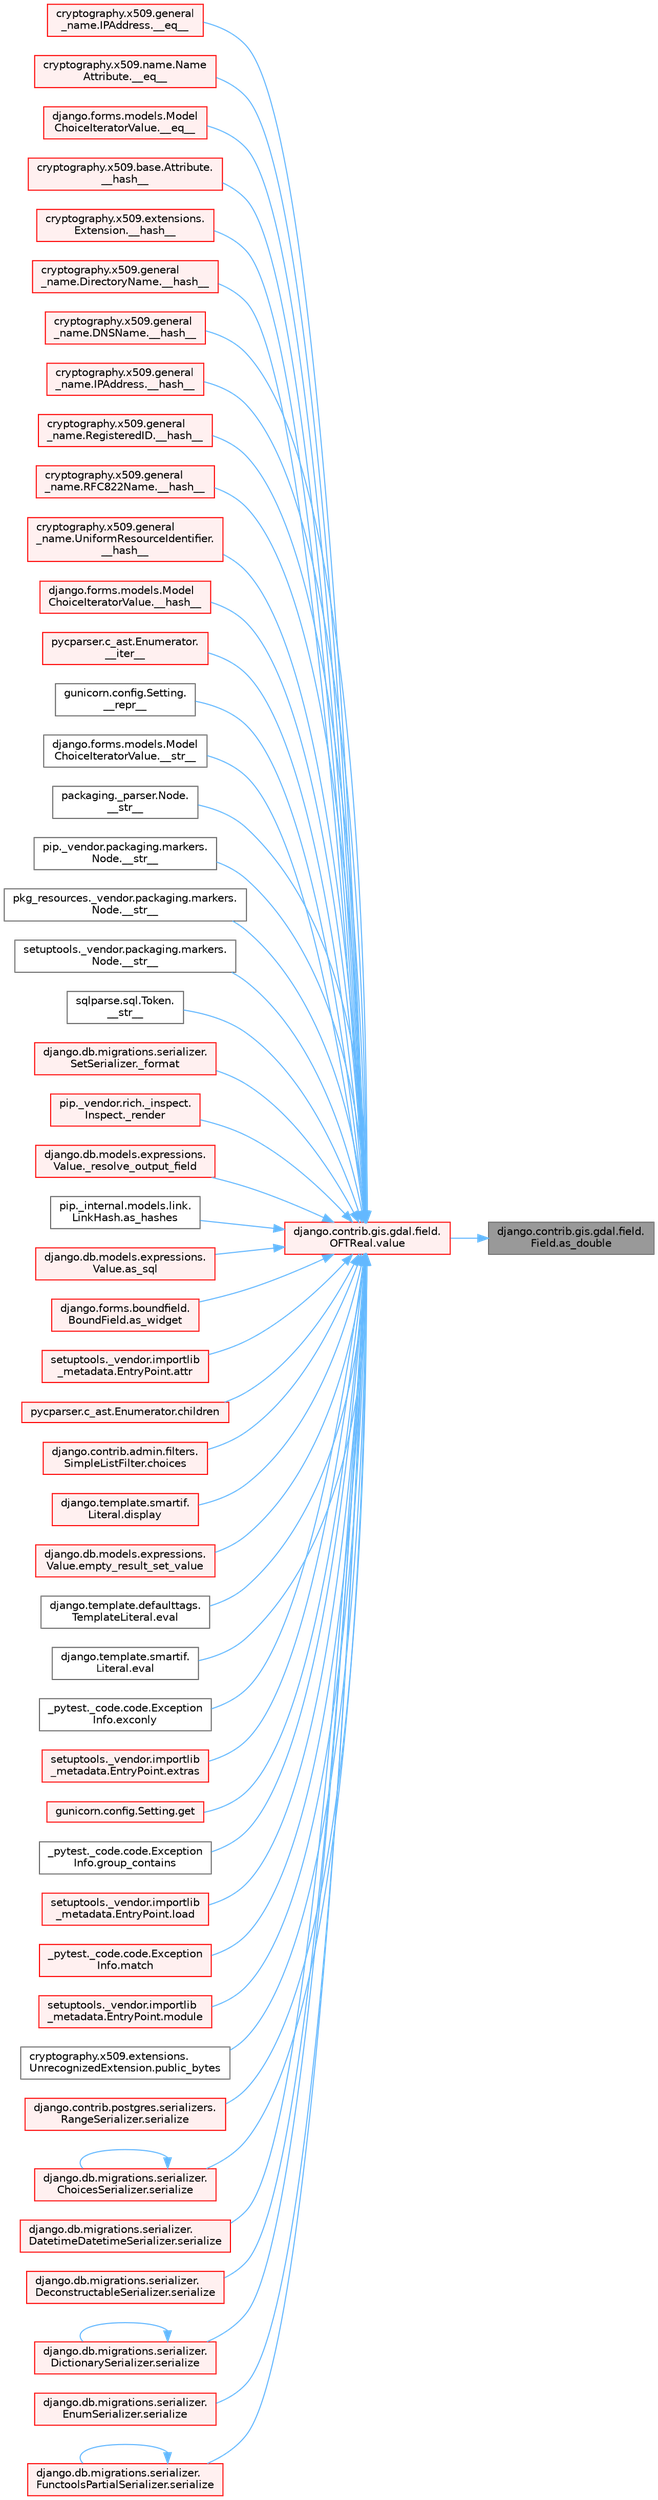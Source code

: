 digraph "django.contrib.gis.gdal.field.Field.as_double"
{
 // LATEX_PDF_SIZE
  bgcolor="transparent";
  edge [fontname=Helvetica,fontsize=10,labelfontname=Helvetica,labelfontsize=10];
  node [fontname=Helvetica,fontsize=10,shape=box,height=0.2,width=0.4];
  rankdir="RL";
  Node1 [id="Node000001",label="django.contrib.gis.gdal.field.\lField.as_double",height=0.2,width=0.4,color="gray40", fillcolor="grey60", style="filled", fontcolor="black",tooltip=" "];
  Node1 -> Node2 [id="edge1_Node000001_Node000002",dir="back",color="steelblue1",style="solid",tooltip=" "];
  Node2 [id="Node000002",label="django.contrib.gis.gdal.field.\lOFTReal.value",height=0.2,width=0.4,color="red", fillcolor="#FFF0F0", style="filled",URL="$classdjango_1_1contrib_1_1gis_1_1gdal_1_1field_1_1_o_f_t_real.html#af38e5fdd4622d4f12649b8b882dae3c9",tooltip=" "];
  Node2 -> Node3 [id="edge2_Node000002_Node000003",dir="back",color="steelblue1",style="solid",tooltip=" "];
  Node3 [id="Node000003",label="cryptography.x509.general\l_name.IPAddress.__eq__",height=0.2,width=0.4,color="red", fillcolor="#FFF0F0", style="filled",URL="$classcryptography_1_1x509_1_1general__name_1_1_i_p_address.html#a9f03c0f27b7fab1555e850429408e0c6",tooltip=" "];
  Node2 -> Node12 [id="edge3_Node000002_Node000012",dir="back",color="steelblue1",style="solid",tooltip=" "];
  Node12 [id="Node000012",label="cryptography.x509.name.Name\lAttribute.__eq__",height=0.2,width=0.4,color="red", fillcolor="#FFF0F0", style="filled",URL="$classcryptography_1_1x509_1_1name_1_1_name_attribute.html#a3f7665b71204e40b3ad9e6f6cbd9c76b",tooltip=" "];
  Node2 -> Node13 [id="edge4_Node000002_Node000013",dir="back",color="steelblue1",style="solid",tooltip=" "];
  Node13 [id="Node000013",label="django.forms.models.Model\lChoiceIteratorValue.__eq__",height=0.2,width=0.4,color="red", fillcolor="#FFF0F0", style="filled",URL="$classdjango_1_1forms_1_1models_1_1_model_choice_iterator_value.html#a5e0a7c8283981cabbbd59372a3664ba4",tooltip=" "];
  Node2 -> Node14 [id="edge5_Node000002_Node000014",dir="back",color="steelblue1",style="solid",tooltip=" "];
  Node14 [id="Node000014",label="cryptography.x509.base.Attribute.\l__hash__",height=0.2,width=0.4,color="red", fillcolor="#FFF0F0", style="filled",URL="$classcryptography_1_1x509_1_1base_1_1_attribute.html#ac75831a8a55d19823de67d9bd79fea12",tooltip=" "];
  Node2 -> Node17 [id="edge6_Node000002_Node000017",dir="back",color="steelblue1",style="solid",tooltip=" "];
  Node17 [id="Node000017",label="cryptography.x509.extensions.\lExtension.__hash__",height=0.2,width=0.4,color="red", fillcolor="#FFF0F0", style="filled",URL="$classcryptography_1_1x509_1_1extensions_1_1_extension.html#a7744510faba9373c947790041c25021e",tooltip=" "];
  Node2 -> Node18 [id="edge7_Node000002_Node000018",dir="back",color="steelblue1",style="solid",tooltip=" "];
  Node18 [id="Node000018",label="cryptography.x509.general\l_name.DirectoryName.__hash__",height=0.2,width=0.4,color="red", fillcolor="#FFF0F0", style="filled",URL="$classcryptography_1_1x509_1_1general__name_1_1_directory_name.html#a72d42dff890691a0b51125ae2f26044e",tooltip=" "];
  Node2 -> Node19 [id="edge8_Node000002_Node000019",dir="back",color="steelblue1",style="solid",tooltip=" "];
  Node19 [id="Node000019",label="cryptography.x509.general\l_name.DNSName.__hash__",height=0.2,width=0.4,color="red", fillcolor="#FFF0F0", style="filled",URL="$classcryptography_1_1x509_1_1general__name_1_1_d_n_s_name.html#a460f8dfd06b7596ce04fd2167416fded",tooltip=" "];
  Node2 -> Node20 [id="edge9_Node000002_Node000020",dir="back",color="steelblue1",style="solid",tooltip=" "];
  Node20 [id="Node000020",label="cryptography.x509.general\l_name.IPAddress.__hash__",height=0.2,width=0.4,color="red", fillcolor="#FFF0F0", style="filled",URL="$classcryptography_1_1x509_1_1general__name_1_1_i_p_address.html#ab656cae16308d1b2937a28d05fb6c4d0",tooltip=" "];
  Node2 -> Node21 [id="edge10_Node000002_Node000021",dir="back",color="steelblue1",style="solid",tooltip=" "];
  Node21 [id="Node000021",label="cryptography.x509.general\l_name.RegisteredID.__hash__",height=0.2,width=0.4,color="red", fillcolor="#FFF0F0", style="filled",URL="$classcryptography_1_1x509_1_1general__name_1_1_registered_i_d.html#af8d2046e0999f369244c67c2198733a7",tooltip=" "];
  Node2 -> Node22 [id="edge11_Node000002_Node000022",dir="back",color="steelblue1",style="solid",tooltip=" "];
  Node22 [id="Node000022",label="cryptography.x509.general\l_name.RFC822Name.__hash__",height=0.2,width=0.4,color="red", fillcolor="#FFF0F0", style="filled",URL="$classcryptography_1_1x509_1_1general__name_1_1_r_f_c822_name.html#a81035374ac9fb28683c691986d008647",tooltip=" "];
  Node2 -> Node23 [id="edge12_Node000002_Node000023",dir="back",color="steelblue1",style="solid",tooltip=" "];
  Node23 [id="Node000023",label="cryptography.x509.general\l_name.UniformResourceIdentifier.\l__hash__",height=0.2,width=0.4,color="red", fillcolor="#FFF0F0", style="filled",URL="$classcryptography_1_1x509_1_1general__name_1_1_uniform_resource_identifier.html#ac855ede87ae6fe5259923efe7a93fb86",tooltip=" "];
  Node2 -> Node24 [id="edge13_Node000002_Node000024",dir="back",color="steelblue1",style="solid",tooltip=" "];
  Node24 [id="Node000024",label="django.forms.models.Model\lChoiceIteratorValue.__hash__",height=0.2,width=0.4,color="red", fillcolor="#FFF0F0", style="filled",URL="$classdjango_1_1forms_1_1models_1_1_model_choice_iterator_value.html#a4e38034545989b541d673781515faa87",tooltip=" "];
  Node2 -> Node25 [id="edge14_Node000002_Node000025",dir="back",color="steelblue1",style="solid",tooltip=" "];
  Node25 [id="Node000025",label="pycparser.c_ast.Enumerator.\l__iter__",height=0.2,width=0.4,color="red", fillcolor="#FFF0F0", style="filled",URL="$classpycparser_1_1c__ast_1_1_enumerator.html#a3cf4b212d12eecc5f6dc9519e168e4d6",tooltip=" "];
  Node2 -> Node28 [id="edge15_Node000002_Node000028",dir="back",color="steelblue1",style="solid",tooltip=" "];
  Node28 [id="Node000028",label="gunicorn.config.Setting.\l__repr__",height=0.2,width=0.4,color="grey40", fillcolor="white", style="filled",URL="$classgunicorn_1_1config_1_1_setting.html#aac61cf1b2eeb8df9723694b12567d07b",tooltip=" "];
  Node2 -> Node29 [id="edge16_Node000002_Node000029",dir="back",color="steelblue1",style="solid",tooltip=" "];
  Node29 [id="Node000029",label="django.forms.models.Model\lChoiceIteratorValue.__str__",height=0.2,width=0.4,color="grey40", fillcolor="white", style="filled",URL="$classdjango_1_1forms_1_1models_1_1_model_choice_iterator_value.html#afbc2913ec5456c1b548c158e842675e8",tooltip=" "];
  Node2 -> Node30 [id="edge17_Node000002_Node000030",dir="back",color="steelblue1",style="solid",tooltip=" "];
  Node30 [id="Node000030",label="packaging._parser.Node.\l__str__",height=0.2,width=0.4,color="grey40", fillcolor="white", style="filled",URL="$classpackaging_1_1__parser_1_1_node.html#a9e6bb62d834f746ff13813cd8b633ee9",tooltip=" "];
  Node2 -> Node31 [id="edge18_Node000002_Node000031",dir="back",color="steelblue1",style="solid",tooltip=" "];
  Node31 [id="Node000031",label="pip._vendor.packaging.markers.\lNode.__str__",height=0.2,width=0.4,color="grey40", fillcolor="white", style="filled",URL="$classpip_1_1__vendor_1_1packaging_1_1markers_1_1_node.html#a62e2e518274efa7011d55b0db12e61b6",tooltip=" "];
  Node2 -> Node32 [id="edge19_Node000002_Node000032",dir="back",color="steelblue1",style="solid",tooltip=" "];
  Node32 [id="Node000032",label="pkg_resources._vendor.packaging.markers.\lNode.__str__",height=0.2,width=0.4,color="grey40", fillcolor="white", style="filled",URL="$classpkg__resources_1_1__vendor_1_1packaging_1_1markers_1_1_node.html#a497b7878028993667ba8cac3657c571e",tooltip=" "];
  Node2 -> Node33 [id="edge20_Node000002_Node000033",dir="back",color="steelblue1",style="solid",tooltip=" "];
  Node33 [id="Node000033",label="setuptools._vendor.packaging.markers.\lNode.__str__",height=0.2,width=0.4,color="grey40", fillcolor="white", style="filled",URL="$classsetuptools_1_1__vendor_1_1packaging_1_1markers_1_1_node.html#a61cd93b00c64e6b2b8c4c35028463f98",tooltip=" "];
  Node2 -> Node34 [id="edge21_Node000002_Node000034",dir="back",color="steelblue1",style="solid",tooltip=" "];
  Node34 [id="Node000034",label="sqlparse.sql.Token.\l__str__",height=0.2,width=0.4,color="grey40", fillcolor="white", style="filled",URL="$classsqlparse_1_1sql_1_1_token.html#a256bde9f3e5675c64ead73d8d2d9dede",tooltip=" "];
  Node2 -> Node35 [id="edge22_Node000002_Node000035",dir="back",color="steelblue1",style="solid",tooltip=" "];
  Node35 [id="Node000035",label="django.db.migrations.serializer.\lSetSerializer._format",height=0.2,width=0.4,color="red", fillcolor="#FFF0F0", style="filled",URL="$classdjango_1_1db_1_1migrations_1_1serializer_1_1_set_serializer.html#a1d6076a3f50e13eb091ca873f4e98a04",tooltip=" "];
  Node2 -> Node946 [id="edge23_Node000002_Node000946",dir="back",color="steelblue1",style="solid",tooltip=" "];
  Node946 [id="Node000946",label="pip._vendor.rich._inspect.\lInspect._render",height=0.2,width=0.4,color="red", fillcolor="#FFF0F0", style="filled",URL="$classpip_1_1__vendor_1_1rich_1_1__inspect_1_1_inspect.html#a9bb6dcacc52f9f07c1d4b7f526789003",tooltip=" "];
  Node2 -> Node956 [id="edge24_Node000002_Node000956",dir="back",color="steelblue1",style="solid",tooltip=" "];
  Node956 [id="Node000956",label="django.db.models.expressions.\lValue._resolve_output_field",height=0.2,width=0.4,color="red", fillcolor="#FFF0F0", style="filled",URL="$classdjango_1_1db_1_1models_1_1expressions_1_1_value.html#af1af121c7b76f0e7325f3276049675dd",tooltip=" "];
  Node2 -> Node1202 [id="edge25_Node000002_Node001202",dir="back",color="steelblue1",style="solid",tooltip=" "];
  Node1202 [id="Node001202",label="pip._internal.models.link.\lLinkHash.as_hashes",height=0.2,width=0.4,color="grey40", fillcolor="white", style="filled",URL="$classpip_1_1__internal_1_1models_1_1link_1_1_link_hash.html#a7ad4ea270534955d3a4e031076e8d3c7",tooltip=" "];
  Node2 -> Node961 [id="edge26_Node000002_Node000961",dir="back",color="steelblue1",style="solid",tooltip=" "];
  Node961 [id="Node000961",label="django.db.models.expressions.\lValue.as_sql",height=0.2,width=0.4,color="red", fillcolor="#FFF0F0", style="filled",URL="$classdjango_1_1db_1_1models_1_1expressions_1_1_value.html#a2471e71c0db69e52fdb3016f8e97a111",tooltip=" "];
  Node2 -> Node1923 [id="edge27_Node000002_Node001923",dir="back",color="steelblue1",style="solid",tooltip=" "];
  Node1923 [id="Node001923",label="django.forms.boundfield.\lBoundField.as_widget",height=0.2,width=0.4,color="red", fillcolor="#FFF0F0", style="filled",URL="$classdjango_1_1forms_1_1boundfield_1_1_bound_field.html#af3c626b882960bf15842e46b92148be6",tooltip=" "];
  Node2 -> Node1927 [id="edge28_Node000002_Node001927",dir="back",color="steelblue1",style="solid",tooltip=" "];
  Node1927 [id="Node001927",label="setuptools._vendor.importlib\l_metadata.EntryPoint.attr",height=0.2,width=0.4,color="red", fillcolor="#FFF0F0", style="filled",URL="$classsetuptools_1_1__vendor_1_1importlib__metadata_1_1_entry_point.html#aabd496e73aa6546a504e62648c493978",tooltip=" "];
  Node2 -> Node1932 [id="edge29_Node000002_Node001932",dir="back",color="steelblue1",style="solid",tooltip=" "];
  Node1932 [id="Node001932",label="pycparser.c_ast.Enumerator.children",height=0.2,width=0.4,color="red", fillcolor="#FFF0F0", style="filled",URL="$classpycparser_1_1c__ast_1_1_enumerator.html#a96ee9f70f433cf2b3daf1d163e59d3d6",tooltip=" "];
  Node2 -> Node1933 [id="edge30_Node000002_Node001933",dir="back",color="steelblue1",style="solid",tooltip=" "];
  Node1933 [id="Node001933",label="django.contrib.admin.filters.\lSimpleListFilter.choices",height=0.2,width=0.4,color="red", fillcolor="#FFF0F0", style="filled",URL="$classdjango_1_1contrib_1_1admin_1_1filters_1_1_simple_list_filter.html#a78c6d86dc920875f1170f747e043f50d",tooltip=" "];
  Node2 -> Node1985 [id="edge31_Node000002_Node001985",dir="back",color="steelblue1",style="solid",tooltip=" "];
  Node1985 [id="Node001985",label="django.template.smartif.\lLiteral.display",height=0.2,width=0.4,color="red", fillcolor="#FFF0F0", style="filled",URL="$classdjango_1_1template_1_1smartif_1_1_literal.html#a77e2e9e9b26d200150b8e3ac7f4766dd",tooltip=" "];
  Node2 -> Node2050 [id="edge32_Node000002_Node002050",dir="back",color="steelblue1",style="solid",tooltip=" "];
  Node2050 [id="Node002050",label="django.db.models.expressions.\lValue.empty_result_set_value",height=0.2,width=0.4,color="red", fillcolor="#FFF0F0", style="filled",URL="$classdjango_1_1db_1_1models_1_1expressions_1_1_value.html#a414da85ff28e3c167fc7d00e1f0c41b4",tooltip=" "];
  Node2 -> Node2051 [id="edge33_Node000002_Node002051",dir="back",color="steelblue1",style="solid",tooltip=" "];
  Node2051 [id="Node002051",label="django.template.defaulttags.\lTemplateLiteral.eval",height=0.2,width=0.4,color="grey40", fillcolor="white", style="filled",URL="$classdjango_1_1template_1_1defaulttags_1_1_template_literal.html#a5e2931d2cb642386e0c9200913888582",tooltip=" "];
  Node2 -> Node2052 [id="edge34_Node000002_Node002052",dir="back",color="steelblue1",style="solid",tooltip=" "];
  Node2052 [id="Node002052",label="django.template.smartif.\lLiteral.eval",height=0.2,width=0.4,color="grey40", fillcolor="white", style="filled",URL="$classdjango_1_1template_1_1smartif_1_1_literal.html#a38c7531149db84b909dbdc281a510fdc",tooltip=" "];
  Node2 -> Node2053 [id="edge35_Node000002_Node002053",dir="back",color="steelblue1",style="solid",tooltip=" "];
  Node2053 [id="Node002053",label="_pytest._code.code.Exception\lInfo.exconly",height=0.2,width=0.4,color="grey40", fillcolor="white", style="filled",URL="$class__pytest_1_1__code_1_1code_1_1_exception_info.html#af914645a1bd6a60df65413f81be404d2",tooltip=" "];
  Node2 -> Node2054 [id="edge36_Node000002_Node002054",dir="back",color="steelblue1",style="solid",tooltip=" "];
  Node2054 [id="Node002054",label="setuptools._vendor.importlib\l_metadata.EntryPoint.extras",height=0.2,width=0.4,color="red", fillcolor="#FFF0F0", style="filled",URL="$classsetuptools_1_1__vendor_1_1importlib__metadata_1_1_entry_point.html#a959028f40566e604120f75d1172b7553",tooltip=" "];
  Node2 -> Node2340 [id="edge37_Node000002_Node002340",dir="back",color="steelblue1",style="solid",tooltip=" "];
  Node2340 [id="Node002340",label="gunicorn.config.Setting.get",height=0.2,width=0.4,color="red", fillcolor="#FFF0F0", style="filled",URL="$classgunicorn_1_1config_1_1_setting.html#a073fc5db1c568f183f22d137009d059f",tooltip=" "];
  Node2 -> Node2341 [id="edge38_Node000002_Node002341",dir="back",color="steelblue1",style="solid",tooltip=" "];
  Node2341 [id="Node002341",label="_pytest._code.code.Exception\lInfo.group_contains",height=0.2,width=0.4,color="grey40", fillcolor="white", style="filled",URL="$class__pytest_1_1__code_1_1code_1_1_exception_info.html#a22d76c2c80c349a23d80b678ade457a3",tooltip=" "];
  Node2 -> Node2342 [id="edge39_Node000002_Node002342",dir="back",color="steelblue1",style="solid",tooltip=" "];
  Node2342 [id="Node002342",label="setuptools._vendor.importlib\l_metadata.EntryPoint.load",height=0.2,width=0.4,color="red", fillcolor="#FFF0F0", style="filled",URL="$classsetuptools_1_1__vendor_1_1importlib__metadata_1_1_entry_point.html#a609a1ac87285ab214a4473c3e0c9037d",tooltip=" "];
  Node2 -> Node2343 [id="edge40_Node000002_Node002343",dir="back",color="steelblue1",style="solid",tooltip=" "];
  Node2343 [id="Node002343",label="_pytest._code.code.Exception\lInfo.match",height=0.2,width=0.4,color="red", fillcolor="#FFF0F0", style="filled",URL="$class__pytest_1_1__code_1_1code_1_1_exception_info.html#add2b41099a93570ca05b03a5c61af0c1",tooltip=" "];
  Node2 -> Node2379 [id="edge41_Node000002_Node002379",dir="back",color="steelblue1",style="solid",tooltip=" "];
  Node2379 [id="Node002379",label="setuptools._vendor.importlib\l_metadata.EntryPoint.module",height=0.2,width=0.4,color="red", fillcolor="#FFF0F0", style="filled",URL="$classsetuptools_1_1__vendor_1_1importlib__metadata_1_1_entry_point.html#ab0cf8662ae1b114f079d464a9bdbb70f",tooltip=" "];
  Node2 -> Node2393 [id="edge42_Node000002_Node002393",dir="back",color="steelblue1",style="solid",tooltip=" "];
  Node2393 [id="Node002393",label="cryptography.x509.extensions.\lUnrecognizedExtension.public_bytes",height=0.2,width=0.4,color="grey40", fillcolor="white", style="filled",URL="$classcryptography_1_1x509_1_1extensions_1_1_unrecognized_extension.html#aed00f9b850ea51e85b6075d6a1794cdc",tooltip=" "];
  Node2 -> Node2394 [id="edge43_Node000002_Node002394",dir="back",color="steelblue1",style="solid",tooltip=" "];
  Node2394 [id="Node002394",label="django.contrib.postgres.serializers.\lRangeSerializer.serialize",height=0.2,width=0.4,color="red", fillcolor="#FFF0F0", style="filled",URL="$classdjango_1_1contrib_1_1postgres_1_1serializers_1_1_range_serializer.html#afad32d7bbc5e5989a1a049e0ac0b6750",tooltip=" "];
  Node2 -> Node2396 [id="edge44_Node000002_Node002396",dir="back",color="steelblue1",style="solid",tooltip=" "];
  Node2396 [id="Node002396",label="django.db.migrations.serializer.\lChoicesSerializer.serialize",height=0.2,width=0.4,color="red", fillcolor="#FFF0F0", style="filled",URL="$classdjango_1_1db_1_1migrations_1_1serializer_1_1_choices_serializer.html#a2efb6c5c75efbaf01db1bf7eef4fc307",tooltip=" "];
  Node2396 -> Node2396 [id="edge45_Node002396_Node002396",dir="back",color="steelblue1",style="solid",tooltip=" "];
  Node2 -> Node2397 [id="edge46_Node000002_Node002397",dir="back",color="steelblue1",style="solid",tooltip=" "];
  Node2397 [id="Node002397",label="django.db.migrations.serializer.\lDatetimeDatetimeSerializer.serialize",height=0.2,width=0.4,color="red", fillcolor="#FFF0F0", style="filled",URL="$classdjango_1_1db_1_1migrations_1_1serializer_1_1_datetime_datetime_serializer.html#ad9cfe436f7daad93c7d56ce09f69db5b",tooltip=" "];
  Node2 -> Node2398 [id="edge47_Node000002_Node002398",dir="back",color="steelblue1",style="solid",tooltip=" "];
  Node2398 [id="Node002398",label="django.db.migrations.serializer.\lDeconstructableSerializer.serialize",height=0.2,width=0.4,color="red", fillcolor="#FFF0F0", style="filled",URL="$classdjango_1_1db_1_1migrations_1_1serializer_1_1_deconstructable_serializer.html#adea6ca795b2052e80619530dfb5706dd",tooltip=" "];
  Node2 -> Node2402 [id="edge48_Node000002_Node002402",dir="back",color="steelblue1",style="solid",tooltip=" "];
  Node2402 [id="Node002402",label="django.db.migrations.serializer.\lDictionarySerializer.serialize",height=0.2,width=0.4,color="red", fillcolor="#FFF0F0", style="filled",URL="$classdjango_1_1db_1_1migrations_1_1serializer_1_1_dictionary_serializer.html#a6efaf347fe3e41be93025eb8ea0a2441",tooltip=" "];
  Node2402 -> Node2402 [id="edge49_Node002402_Node002402",dir="back",color="steelblue1",style="solid",tooltip=" "];
  Node2 -> Node2403 [id="edge50_Node000002_Node002403",dir="back",color="steelblue1",style="solid",tooltip=" "];
  Node2403 [id="Node002403",label="django.db.migrations.serializer.\lEnumSerializer.serialize",height=0.2,width=0.4,color="red", fillcolor="#FFF0F0", style="filled",URL="$classdjango_1_1db_1_1migrations_1_1serializer_1_1_enum_serializer.html#a223074d6e8bcb82c9fa1b8fc8e3f7e87",tooltip=" "];
  Node2 -> Node2404 [id="edge51_Node000002_Node002404",dir="back",color="steelblue1",style="solid",tooltip=" "];
  Node2404 [id="Node002404",label="django.db.migrations.serializer.\lFunctoolsPartialSerializer.serialize",height=0.2,width=0.4,color="red", fillcolor="#FFF0F0", style="filled",URL="$classdjango_1_1db_1_1migrations_1_1serializer_1_1_functools_partial_serializer.html#a38fea3933b332865a2f9764065abc410",tooltip=" "];
  Node2404 -> Node2404 [id="edge52_Node002404_Node002404",dir="back",color="steelblue1",style="solid",tooltip=" "];
}

